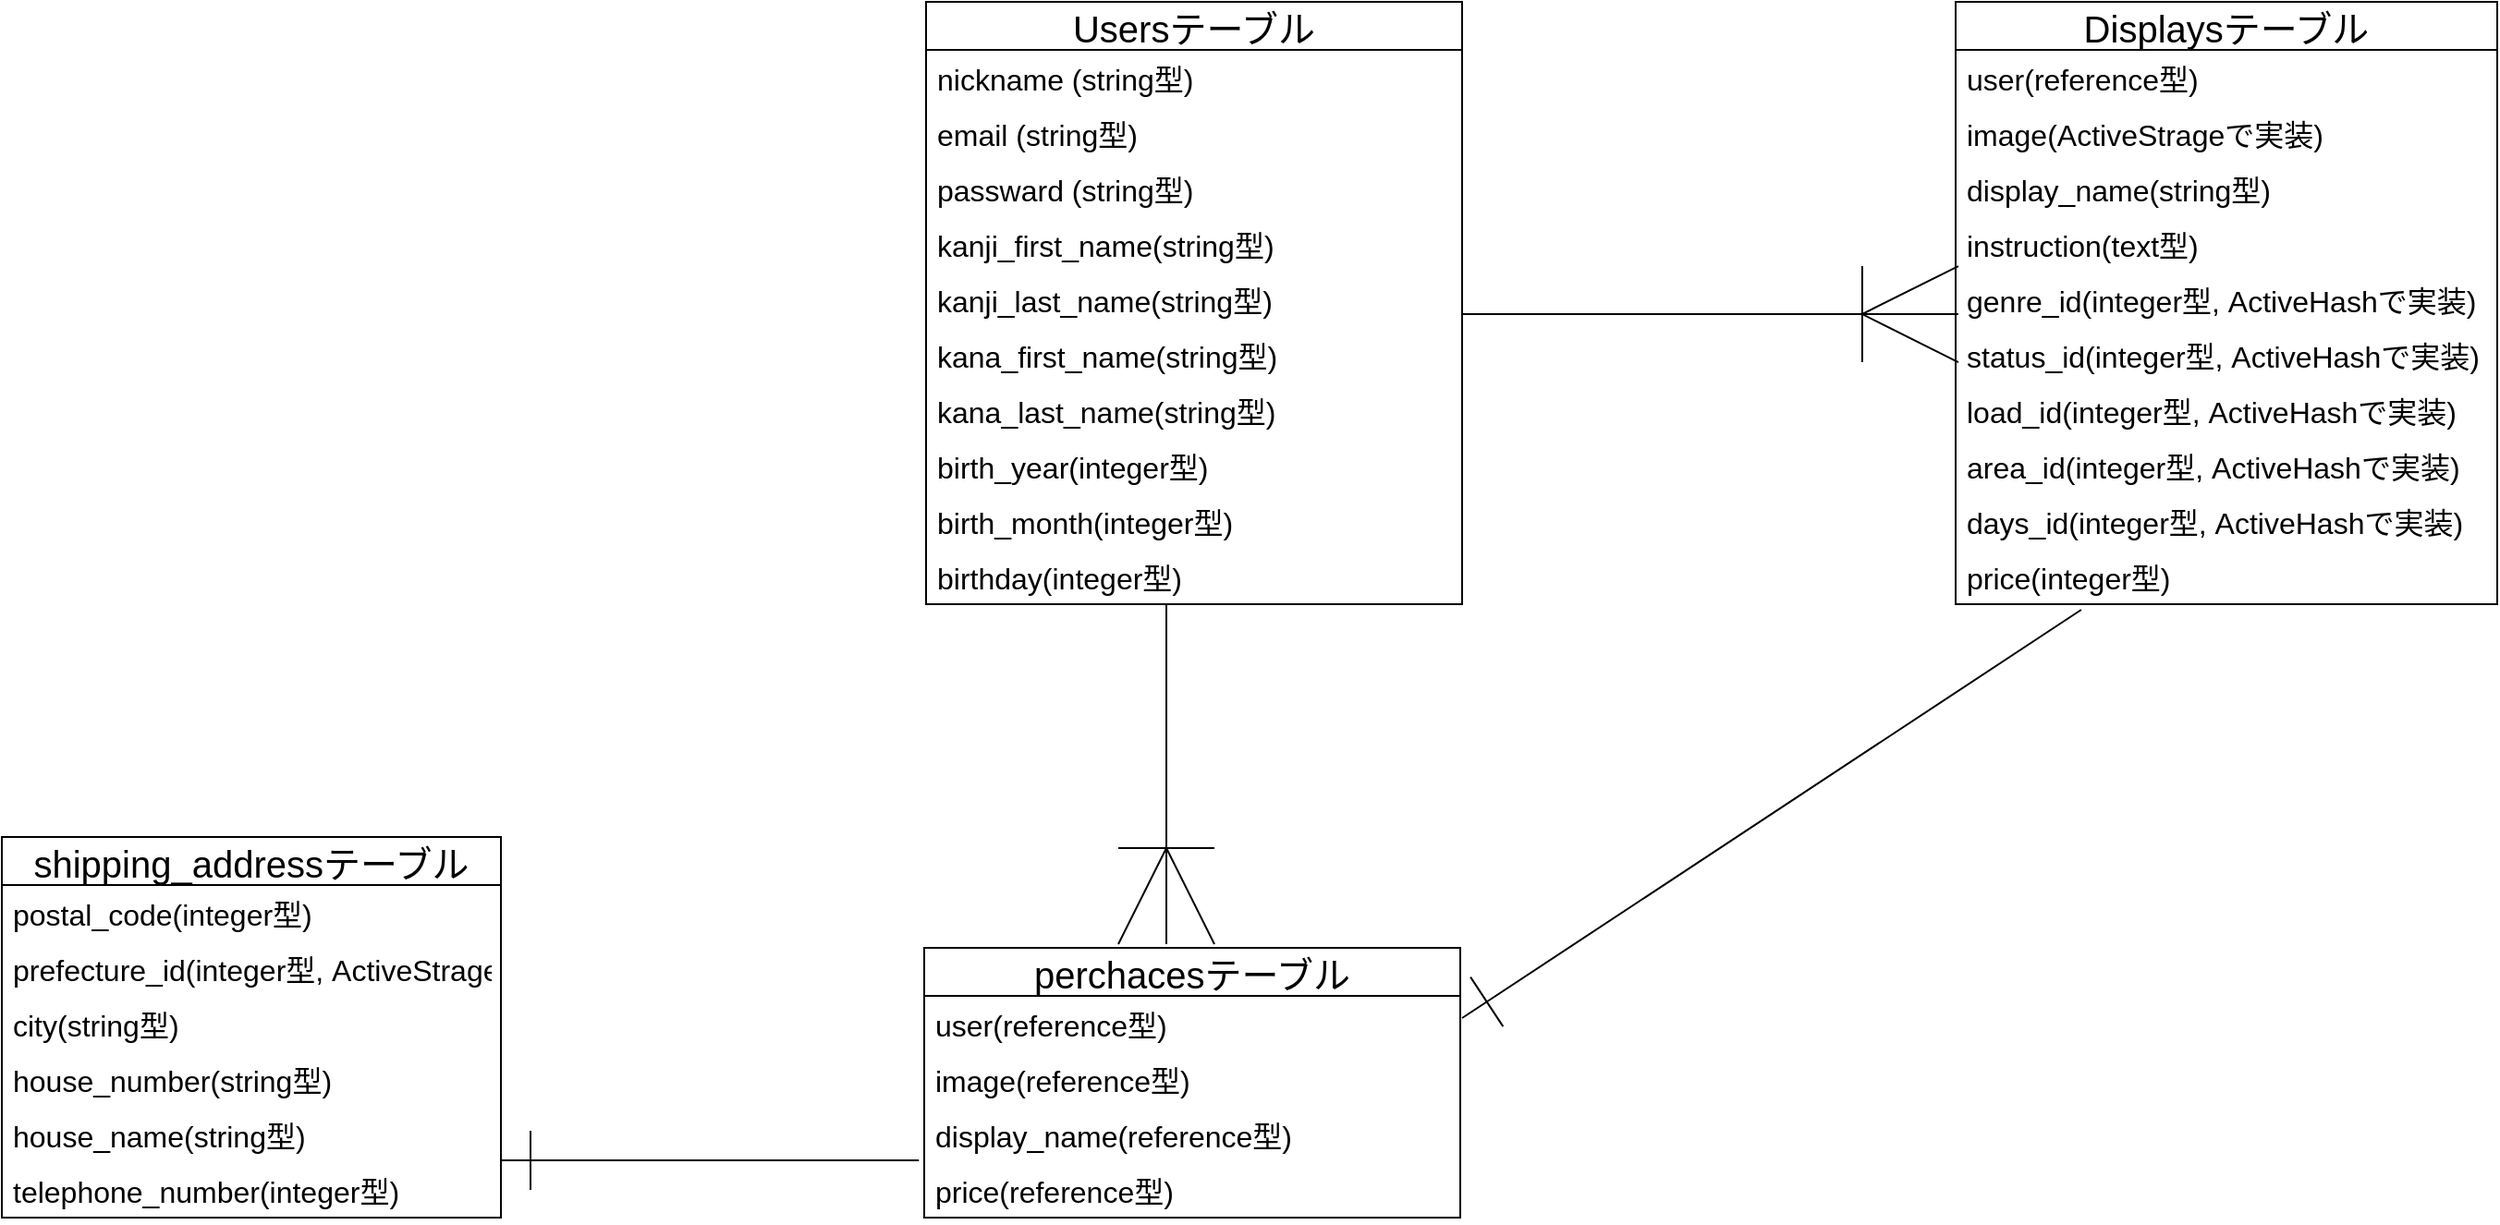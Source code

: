 <mxfile>
    <diagram id="OVgQYry1tsv1WzNeLLMB" name="ページ1">
        <mxGraphModel dx="2177" dy="680" grid="1" gridSize="10" guides="1" tooltips="1" connect="1" arrows="1" fold="1" page="1" pageScale="1" pageWidth="827" pageHeight="1169" math="0" shadow="0">
            <root>
                <mxCell id="0"/>
                <mxCell id="1" parent="0"/>
                <mxCell id="2" value="Usersテーブル" style="swimlane;fontStyle=0;childLayout=stackLayout;horizontal=1;startSize=26;horizontalStack=0;resizeParent=1;resizeParentMax=0;resizeLast=0;collapsible=1;marginBottom=0;align=center;fontSize=20;" vertex="1" parent="1">
                    <mxGeometry x="270" width="290" height="326" as="geometry">
                        <mxRectangle x="314" y="40" width="50" height="26" as="alternateBounds"/>
                    </mxGeometry>
                </mxCell>
                <mxCell id="3" value="nickname (string型)" style="text;strokeColor=none;fillColor=none;spacingLeft=4;spacingRight=4;overflow=hidden;rotatable=0;points=[[0,0.5],[1,0.5]];portConstraint=eastwest;fontSize=16;" vertex="1" parent="2">
                    <mxGeometry y="26" width="290" height="30" as="geometry"/>
                </mxCell>
                <mxCell id="4" value="email (string型)" style="text;strokeColor=none;fillColor=none;spacingLeft=4;spacingRight=4;overflow=hidden;rotatable=0;points=[[0,0.5],[1,0.5]];portConstraint=eastwest;fontSize=16;" vertex="1" parent="2">
                    <mxGeometry y="56" width="290" height="30" as="geometry"/>
                </mxCell>
                <mxCell id="5" value="passward (string型)" style="text;strokeColor=none;fillColor=none;spacingLeft=4;spacingRight=4;overflow=hidden;rotatable=0;points=[[0,0.5],[1,0.5]];portConstraint=eastwest;fontSize=16;" vertex="1" parent="2">
                    <mxGeometry y="86" width="290" height="30" as="geometry"/>
                </mxCell>
                <mxCell id="20" value="kanji_first_name(string型)" style="text;strokeColor=none;fillColor=none;spacingLeft=4;spacingRight=4;overflow=hidden;rotatable=0;points=[[0,0.5],[1,0.5]];portConstraint=eastwest;fontSize=16;" vertex="1" parent="2">
                    <mxGeometry y="116" width="290" height="30" as="geometry"/>
                </mxCell>
                <mxCell id="21" value="kanji_last_name(string型)" style="text;strokeColor=none;fillColor=none;spacingLeft=4;spacingRight=4;overflow=hidden;rotatable=0;points=[[0,0.5],[1,0.5]];portConstraint=eastwest;fontSize=16;" vertex="1" parent="2">
                    <mxGeometry y="146" width="290" height="30" as="geometry"/>
                </mxCell>
                <mxCell id="24" value="kana_first_name(string型)" style="text;strokeColor=none;fillColor=none;spacingLeft=4;spacingRight=4;overflow=hidden;rotatable=0;points=[[0,0.5],[1,0.5]];portConstraint=eastwest;fontSize=16;" vertex="1" parent="2">
                    <mxGeometry y="176" width="290" height="30" as="geometry"/>
                </mxCell>
                <mxCell id="25" value="kana_last_name(string型)" style="text;strokeColor=none;fillColor=none;spacingLeft=4;spacingRight=4;overflow=hidden;rotatable=0;points=[[0,0.5],[1,0.5]];portConstraint=eastwest;fontSize=16;" vertex="1" parent="2">
                    <mxGeometry y="206" width="290" height="30" as="geometry"/>
                </mxCell>
                <mxCell id="26" value="birth_year(integer型)" style="text;strokeColor=none;fillColor=none;spacingLeft=4;spacingRight=4;overflow=hidden;rotatable=0;points=[[0,0.5],[1,0.5]];portConstraint=eastwest;fontSize=16;" vertex="1" parent="2">
                    <mxGeometry y="236" width="290" height="30" as="geometry"/>
                </mxCell>
                <mxCell id="27" value="birth_month(integer型)" style="text;strokeColor=none;fillColor=none;spacingLeft=4;spacingRight=4;overflow=hidden;rotatable=0;points=[[0,0.5],[1,0.5]];portConstraint=eastwest;fontSize=16;" vertex="1" parent="2">
                    <mxGeometry y="266" width="290" height="30" as="geometry"/>
                </mxCell>
                <mxCell id="28" value="birthday(integer型)" style="text;strokeColor=none;fillColor=none;spacingLeft=4;spacingRight=4;overflow=hidden;rotatable=0;points=[[0,0.5],[1,0.5]];portConstraint=eastwest;fontSize=16;" vertex="1" parent="2">
                    <mxGeometry y="296" width="290" height="30" as="geometry"/>
                </mxCell>
                <mxCell id="6" value="Displaysテーブル" style="swimlane;fontStyle=0;childLayout=stackLayout;horizontal=1;startSize=26;horizontalStack=0;resizeParent=1;resizeParentMax=0;resizeLast=0;collapsible=1;marginBottom=0;align=center;fontSize=20;" vertex="1" parent="1">
                    <mxGeometry x="827" width="293" height="326" as="geometry"/>
                </mxCell>
                <mxCell id="37" value="user(reference型)" style="text;strokeColor=none;fillColor=none;spacingLeft=4;spacingRight=4;overflow=hidden;rotatable=0;points=[[0,0.5],[1,0.5]];portConstraint=eastwest;fontSize=16;" vertex="1" parent="6">
                    <mxGeometry y="26" width="293" height="30" as="geometry"/>
                </mxCell>
                <mxCell id="7" value="image(ActiveStrageで実装)" style="text;strokeColor=none;fillColor=none;spacingLeft=4;spacingRight=4;overflow=hidden;rotatable=0;points=[[0,0.5],[1,0.5]];portConstraint=eastwest;fontSize=16;" vertex="1" parent="6">
                    <mxGeometry y="56" width="293" height="30" as="geometry"/>
                </mxCell>
                <mxCell id="8" value="display_name(string型)" style="text;strokeColor=none;fillColor=none;spacingLeft=4;spacingRight=4;overflow=hidden;rotatable=0;points=[[0,0.5],[1,0.5]];portConstraint=eastwest;fontSize=16;" vertex="1" parent="6">
                    <mxGeometry y="86" width="293" height="30" as="geometry"/>
                </mxCell>
                <mxCell id="9" value="instruction(text型)" style="text;strokeColor=none;fillColor=none;spacingLeft=4;spacingRight=4;overflow=hidden;rotatable=0;points=[[0,0.5],[1,0.5]];portConstraint=eastwest;fontSize=16;" vertex="1" parent="6">
                    <mxGeometry y="116" width="293" height="30" as="geometry"/>
                </mxCell>
                <mxCell id="30" value="genre_id(integer型, ActiveHashで実装)" style="text;strokeColor=none;fillColor=none;spacingLeft=4;spacingRight=4;overflow=hidden;rotatable=0;points=[[0,0.5],[1,0.5]];portConstraint=eastwest;fontSize=16;" vertex="1" parent="6">
                    <mxGeometry y="146" width="293" height="30" as="geometry"/>
                </mxCell>
                <mxCell id="31" value="status_id(integer型, ActiveHashで実装)" style="text;strokeColor=none;fillColor=none;spacingLeft=4;spacingRight=4;overflow=hidden;rotatable=0;points=[[0,0.5],[1,0.5]];portConstraint=eastwest;fontSize=16;" vertex="1" parent="6">
                    <mxGeometry y="176" width="293" height="30" as="geometry"/>
                </mxCell>
                <mxCell id="32" value="load_id(integer型, ActiveHashで実装)" style="text;strokeColor=none;fillColor=none;spacingLeft=4;spacingRight=4;overflow=hidden;rotatable=0;points=[[0,0.5],[1,0.5]];portConstraint=eastwest;fontSize=16;" vertex="1" parent="6">
                    <mxGeometry y="206" width="293" height="30" as="geometry"/>
                </mxCell>
                <mxCell id="33" value="area_id(integer型, ActiveHashで実装)" style="text;strokeColor=none;fillColor=none;spacingLeft=4;spacingRight=4;overflow=hidden;rotatable=0;points=[[0,0.5],[1,0.5]];portConstraint=eastwest;fontSize=16;" vertex="1" parent="6">
                    <mxGeometry y="236" width="293" height="30" as="geometry"/>
                </mxCell>
                <mxCell id="34" value="days_id(integer型, ActiveHashで実装)" style="text;strokeColor=none;fillColor=none;spacingLeft=4;spacingRight=4;overflow=hidden;rotatable=0;points=[[0,0.5],[1,0.5]];portConstraint=eastwest;fontSize=16;" vertex="1" parent="6">
                    <mxGeometry y="266" width="293" height="30" as="geometry"/>
                </mxCell>
                <mxCell id="35" value="price(integer型)" style="text;strokeColor=none;fillColor=none;spacingLeft=4;spacingRight=4;overflow=hidden;rotatable=0;points=[[0,0.5],[1,0.5]];portConstraint=eastwest;fontSize=16;" vertex="1" parent="6">
                    <mxGeometry y="296" width="293" height="30" as="geometry"/>
                </mxCell>
                <mxCell id="11" value="perchacesテーブル" style="swimlane;fontStyle=0;childLayout=stackLayout;horizontal=1;startSize=26;horizontalStack=0;resizeParent=1;resizeParentMax=0;resizeLast=0;collapsible=1;marginBottom=0;align=center;fontSize=20;" vertex="1" parent="1">
                    <mxGeometry x="269" y="512" width="290" height="146" as="geometry"/>
                </mxCell>
                <mxCell id="12" value="user(reference型)" style="text;strokeColor=none;fillColor=none;spacingLeft=4;spacingRight=4;overflow=hidden;rotatable=0;points=[[0,0.5],[1,0.5]];portConstraint=eastwest;fontSize=16;" vertex="1" parent="11">
                    <mxGeometry y="26" width="290" height="30" as="geometry"/>
                </mxCell>
                <mxCell id="13" value="image(reference型)" style="text;strokeColor=none;fillColor=none;spacingLeft=4;spacingRight=4;overflow=hidden;rotatable=0;points=[[0,0.5],[1,0.5]];portConstraint=eastwest;fontSize=16;" vertex="1" parent="11">
                    <mxGeometry y="56" width="290" height="30" as="geometry"/>
                </mxCell>
                <mxCell id="14" value="display_name(reference型)" style="text;strokeColor=none;fillColor=none;spacingLeft=4;spacingRight=4;overflow=hidden;rotatable=0;points=[[0,0.5],[1,0.5]];portConstraint=eastwest;fontSize=16;" vertex="1" parent="11">
                    <mxGeometry y="86" width="290" height="30" as="geometry"/>
                </mxCell>
                <mxCell id="41" value="price(reference型)" style="text;strokeColor=none;fillColor=none;spacingLeft=4;spacingRight=4;overflow=hidden;rotatable=0;points=[[0,0.5],[1,0.5]];portConstraint=eastwest;fontSize=16;" vertex="1" parent="11">
                    <mxGeometry y="116" width="290" height="30" as="geometry"/>
                </mxCell>
                <mxCell id="15" value="shipping_addressテーブル" style="swimlane;fontStyle=0;childLayout=stackLayout;horizontal=1;startSize=26;horizontalStack=0;resizeParent=1;resizeParentMax=0;resizeLast=0;collapsible=1;marginBottom=0;align=center;fontSize=20;" vertex="1" parent="1">
                    <mxGeometry x="-230" y="452" width="270" height="206" as="geometry"/>
                </mxCell>
                <mxCell id="16" value="postal_code(integer型)" style="text;strokeColor=none;fillColor=none;spacingLeft=4;spacingRight=4;overflow=hidden;rotatable=0;points=[[0,0.5],[1,0.5]];portConstraint=eastwest;fontSize=16;" vertex="1" parent="15">
                    <mxGeometry y="26" width="270" height="30" as="geometry"/>
                </mxCell>
                <mxCell id="17" value="prefecture_id(integer型, ActiveStrageで実装)" style="text;strokeColor=none;fillColor=none;spacingLeft=4;spacingRight=4;overflow=hidden;rotatable=0;points=[[0,0.5],[1,0.5]];portConstraint=eastwest;fontSize=16;" vertex="1" parent="15">
                    <mxGeometry y="56" width="270" height="30" as="geometry"/>
                </mxCell>
                <mxCell id="18" value="city(string型)" style="text;strokeColor=none;fillColor=none;spacingLeft=4;spacingRight=4;overflow=hidden;rotatable=0;points=[[0,0.5],[1,0.5]];portConstraint=eastwest;fontSize=16;" vertex="1" parent="15">
                    <mxGeometry y="86" width="270" height="30" as="geometry"/>
                </mxCell>
                <mxCell id="49" value="house_number(string型)" style="text;strokeColor=none;fillColor=none;spacingLeft=4;spacingRight=4;overflow=hidden;rotatable=0;points=[[0,0.5],[1,0.5]];portConstraint=eastwest;fontSize=16;" vertex="1" parent="15">
                    <mxGeometry y="116" width="270" height="30" as="geometry"/>
                </mxCell>
                <mxCell id="50" value="house_name(string型)" style="text;strokeColor=none;fillColor=none;spacingLeft=4;spacingRight=4;overflow=hidden;rotatable=0;points=[[0,0.5],[1,0.5]];portConstraint=eastwest;fontSize=16;" vertex="1" parent="15">
                    <mxGeometry y="146" width="270" height="30" as="geometry"/>
                </mxCell>
                <mxCell id="51" value="telephone_number(integer型)" style="text;strokeColor=none;fillColor=none;spacingLeft=4;spacingRight=4;overflow=hidden;rotatable=0;points=[[0,0.5],[1,0.5]];portConstraint=eastwest;fontSize=16;" vertex="1" parent="15">
                    <mxGeometry y="176" width="270" height="30" as="geometry"/>
                </mxCell>
                <mxCell id="40" value="" style="edgeStyle=entityRelationEdgeStyle;fontSize=12;html=1;endArrow=ERoneToMany;endSize=50;entryX=0.005;entryY=0.767;entryDx=0;entryDy=0;entryPerimeter=0;" edge="1" parent="1" target="30">
                    <mxGeometry width="100" height="100" relative="1" as="geometry">
                        <mxPoint x="560" y="169" as="sourcePoint"/>
                        <mxPoint x="820" y="170" as="targetPoint"/>
                    </mxGeometry>
                </mxCell>
                <mxCell id="46" value="" style="fontSize=12;html=1;endArrow=ERoneToMany;endSize=50;" edge="1" parent="1">
                    <mxGeometry width="100" height="100" relative="1" as="geometry">
                        <mxPoint x="400" y="326" as="sourcePoint"/>
                        <mxPoint x="400" y="510" as="targetPoint"/>
                    </mxGeometry>
                </mxCell>
                <mxCell id="48" value="" style="fontSize=12;html=1;endArrow=ERone;endFill=1;startSize=30;endSize=30;exitX=0.232;exitY=1.1;exitDx=0;exitDy=0;exitPerimeter=0;" edge="1" parent="1" source="35">
                    <mxGeometry width="100" height="100" relative="1" as="geometry">
                        <mxPoint x="690" y="240" as="sourcePoint"/>
                        <mxPoint x="560" y="550" as="targetPoint"/>
                    </mxGeometry>
                </mxCell>
                <mxCell id="52" value="" style="fontSize=12;html=1;endArrow=ERone;endFill=1;startSize=30;endSize=30;exitX=-0.01;exitY=-0.033;exitDx=0;exitDy=0;exitPerimeter=0;" edge="1" parent="1" source="41">
                    <mxGeometry width="100" height="100" relative="1" as="geometry">
                        <mxPoint x="160" y="630" as="sourcePoint"/>
                        <mxPoint x="40" y="627" as="targetPoint"/>
                        <Array as="points">
                            <mxPoint x="40" y="627"/>
                        </Array>
                    </mxGeometry>
                </mxCell>
            </root>
        </mxGraphModel>
    </diagram>
</mxfile>